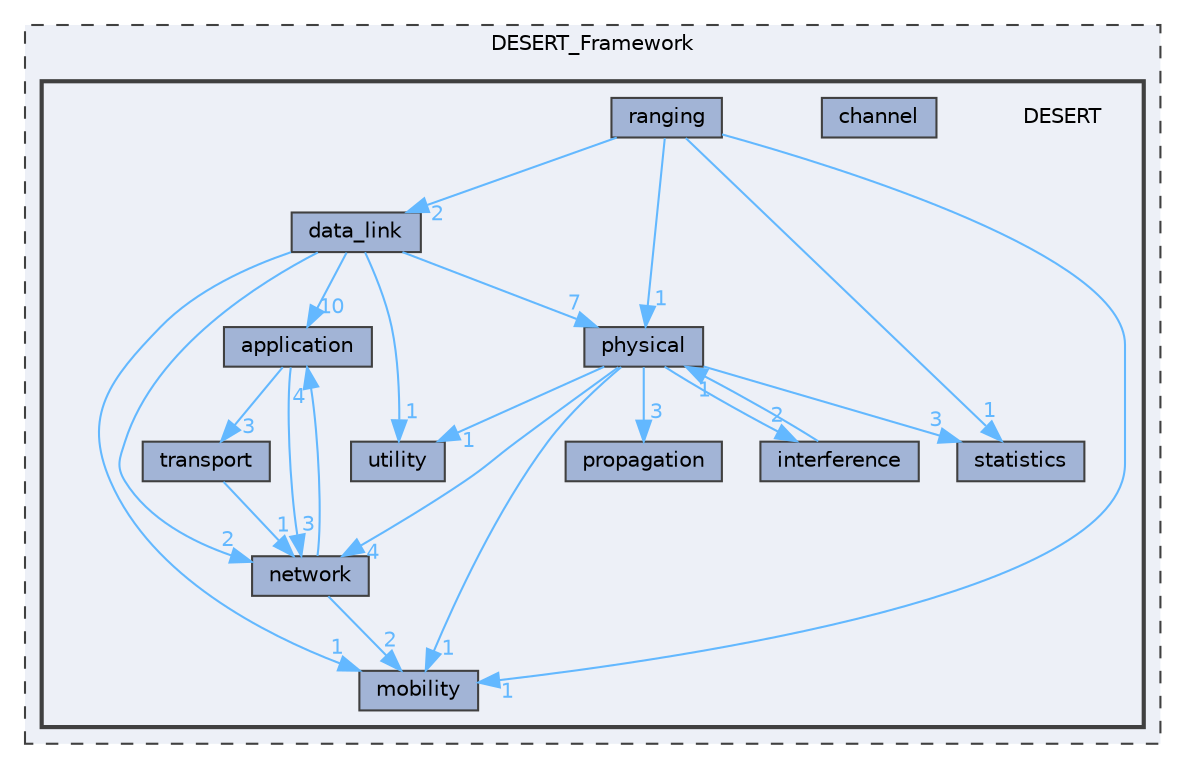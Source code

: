 digraph "DESERT"
{
 // LATEX_PDF_SIZE
  bgcolor="transparent";
  edge [fontname=Helvetica,fontsize=10,labelfontname=Helvetica,labelfontsize=10];
  node [fontname=Helvetica,fontsize=10,shape=box,height=0.2,width=0.4];
  compound=true
  subgraph clusterdir_f005ed4eaea92841740b83a4e0617b95 {
    graph [ bgcolor="#edf0f7", pencolor="grey25", label="DESERT_Framework", fontname=Helvetica,fontsize=10 style="filled,dashed", URL="dir_f005ed4eaea92841740b83a4e0617b95.html",tooltip=""]
  subgraph clusterdir_e7958754c60e4a9db517b80ac9bd8bbf {
    graph [ bgcolor="#edf0f7", pencolor="grey25", label="", fontname=Helvetica,fontsize=10 style="filled,bold", URL="dir_e7958754c60e4a9db517b80ac9bd8bbf.html",tooltip=""]
    dir_e7958754c60e4a9db517b80ac9bd8bbf [shape=plaintext, label="DESERT"];
  dir_b285d5add5de2cf6cecd6895cc1a282d [label="application", fillcolor="#a2b4d6", color="grey25", style="filled", URL="dir_b285d5add5de2cf6cecd6895cc1a282d.html",tooltip=""];
  dir_8ac95ee73b297f858ba739c4bc53bfbe [label="channel", fillcolor="#a2b4d6", color="grey25", style="filled", URL="dir_8ac95ee73b297f858ba739c4bc53bfbe.html",tooltip=""];
  dir_f7bea17b332b01568654fe6fe9b8c8b6 [label="data_link", fillcolor="#a2b4d6", color="grey25", style="filled", URL="dir_f7bea17b332b01568654fe6fe9b8c8b6.html",tooltip=""];
  dir_2c1192a9945f374f7422b8e72de63019 [label="interference", fillcolor="#a2b4d6", color="grey25", style="filled", URL="dir_2c1192a9945f374f7422b8e72de63019.html",tooltip=""];
  dir_741ab5b83fa2a202382e246d38fc7bcc [label="mobility", fillcolor="#a2b4d6", color="grey25", style="filled", URL="dir_741ab5b83fa2a202382e246d38fc7bcc.html",tooltip=""];
  dir_bce92bcee51198345c21c8b524b3c6a2 [label="network", fillcolor="#a2b4d6", color="grey25", style="filled", URL="dir_bce92bcee51198345c21c8b524b3c6a2.html",tooltip=""];
  dir_72e4c916a7f28a58468fd1f36d6e4463 [label="physical", fillcolor="#a2b4d6", color="grey25", style="filled", URL="dir_72e4c916a7f28a58468fd1f36d6e4463.html",tooltip=""];
  dir_a917c7a805e958ac3c702f6fd81d5d90 [label="propagation", fillcolor="#a2b4d6", color="grey25", style="filled", URL="dir_a917c7a805e958ac3c702f6fd81d5d90.html",tooltip=""];
  dir_55b7040d4f040302b9e84bdc394c86d4 [label="ranging", fillcolor="#a2b4d6", color="grey25", style="filled", URL="dir_55b7040d4f040302b9e84bdc394c86d4.html",tooltip=""];
  dir_a15bebb52e7bd92784c7e5175f360e29 [label="statistics", fillcolor="#a2b4d6", color="grey25", style="filled", URL="dir_a15bebb52e7bd92784c7e5175f360e29.html",tooltip=""];
  dir_ab3aa2eec868fc279541b9b5fcbc85e4 [label="transport", fillcolor="#a2b4d6", color="grey25", style="filled", URL="dir_ab3aa2eec868fc279541b9b5fcbc85e4.html",tooltip=""];
  dir_a43ceb1f18007199fece73aadfe16a51 [label="utility", fillcolor="#a2b4d6", color="grey25", style="filled", URL="dir_a43ceb1f18007199fece73aadfe16a51.html",tooltip=""];
  }
  }
  dir_b285d5add5de2cf6cecd6895cc1a282d->dir_bce92bcee51198345c21c8b524b3c6a2 [headlabel="3", labeldistance=1.5 headhref="dir_000000_000011.html" href="dir_000000_000011.html" color="steelblue1" fontcolor="steelblue1"];
  dir_b285d5add5de2cf6cecd6895cc1a282d->dir_ab3aa2eec868fc279541b9b5fcbc85e4 [headlabel="3", labeldistance=1.5 headhref="dir_000000_000028.html" href="dir_000000_000028.html" color="steelblue1" fontcolor="steelblue1"];
  dir_f7bea17b332b01568654fe6fe9b8c8b6->dir_72e4c916a7f28a58468fd1f36d6e4463 [headlabel="7", labeldistance=1.5 headhref="dir_000002_000023.html" href="dir_000002_000023.html" color="steelblue1" fontcolor="steelblue1"];
  dir_f7bea17b332b01568654fe6fe9b8c8b6->dir_a43ceb1f18007199fece73aadfe16a51 [headlabel="1", labeldistance=1.5 headhref="dir_000002_000029.html" href="dir_000002_000029.html" color="steelblue1" fontcolor="steelblue1"];
  dir_f7bea17b332b01568654fe6fe9b8c8b6->dir_bce92bcee51198345c21c8b524b3c6a2 [headlabel="2", labeldistance=1.5 headhref="dir_000002_000011.html" href="dir_000002_000011.html" color="steelblue1" fontcolor="steelblue1"];
  dir_f7bea17b332b01568654fe6fe9b8c8b6->dir_b285d5add5de2cf6cecd6895cc1a282d [headlabel="10", labeldistance=1.5 headhref="dir_000002_000000.html" href="dir_000002_000000.html" color="steelblue1" fontcolor="steelblue1"];
  dir_f7bea17b332b01568654fe6fe9b8c8b6->dir_741ab5b83fa2a202382e246d38fc7bcc [headlabel="1", labeldistance=1.5 headhref="dir_000002_000007.html" href="dir_000002_000007.html" color="steelblue1" fontcolor="steelblue1"];
  dir_2c1192a9945f374f7422b8e72de63019->dir_72e4c916a7f28a58468fd1f36d6e4463 [headlabel="1", labeldistance=1.5 headhref="dir_000006_000023.html" href="dir_000006_000023.html" color="steelblue1" fontcolor="steelblue1"];
  dir_bce92bcee51198345c21c8b524b3c6a2->dir_b285d5add5de2cf6cecd6895cc1a282d [headlabel="4", labeldistance=1.5 headhref="dir_000011_000000.html" href="dir_000011_000000.html" color="steelblue1" fontcolor="steelblue1"];
  dir_bce92bcee51198345c21c8b524b3c6a2->dir_741ab5b83fa2a202382e246d38fc7bcc [headlabel="2", labeldistance=1.5 headhref="dir_000011_000007.html" href="dir_000011_000007.html" color="steelblue1" fontcolor="steelblue1"];
  dir_72e4c916a7f28a58468fd1f36d6e4463->dir_a917c7a805e958ac3c702f6fd81d5d90 [headlabel="3", labeldistance=1.5 headhref="dir_000023_000024.html" href="dir_000023_000024.html" color="steelblue1" fontcolor="steelblue1"];
  dir_72e4c916a7f28a58468fd1f36d6e4463->dir_bce92bcee51198345c21c8b524b3c6a2 [headlabel="4", labeldistance=1.5 headhref="dir_000023_000011.html" href="dir_000023_000011.html" color="steelblue1" fontcolor="steelblue1"];
  dir_72e4c916a7f28a58468fd1f36d6e4463->dir_a15bebb52e7bd92784c7e5175f360e29 [headlabel="3", labeldistance=1.5 headhref="dir_000023_000027.html" href="dir_000023_000027.html" color="steelblue1" fontcolor="steelblue1"];
  dir_72e4c916a7f28a58468fd1f36d6e4463->dir_a43ceb1f18007199fece73aadfe16a51 [headlabel="1", labeldistance=1.5 headhref="dir_000023_000029.html" href="dir_000023_000029.html" color="steelblue1" fontcolor="steelblue1"];
  dir_72e4c916a7f28a58468fd1f36d6e4463->dir_2c1192a9945f374f7422b8e72de63019 [headlabel="2", labeldistance=1.5 headhref="dir_000023_000006.html" href="dir_000023_000006.html" color="steelblue1" fontcolor="steelblue1"];
  dir_72e4c916a7f28a58468fd1f36d6e4463->dir_741ab5b83fa2a202382e246d38fc7bcc [headlabel="1", labeldistance=1.5 headhref="dir_000023_000007.html" href="dir_000023_000007.html" color="steelblue1" fontcolor="steelblue1"];
  dir_55b7040d4f040302b9e84bdc394c86d4->dir_f7bea17b332b01568654fe6fe9b8c8b6 [headlabel="2", labeldistance=1.5 headhref="dir_000025_000002.html" href="dir_000025_000002.html" color="steelblue1" fontcolor="steelblue1"];
  dir_55b7040d4f040302b9e84bdc394c86d4->dir_72e4c916a7f28a58468fd1f36d6e4463 [headlabel="1", labeldistance=1.5 headhref="dir_000025_000023.html" href="dir_000025_000023.html" color="steelblue1" fontcolor="steelblue1"];
  dir_55b7040d4f040302b9e84bdc394c86d4->dir_741ab5b83fa2a202382e246d38fc7bcc [headlabel="1", labeldistance=1.5 headhref="dir_000025_000007.html" href="dir_000025_000007.html" color="steelblue1" fontcolor="steelblue1"];
  dir_55b7040d4f040302b9e84bdc394c86d4->dir_a15bebb52e7bd92784c7e5175f360e29 [headlabel="1", labeldistance=1.5 headhref="dir_000025_000027.html" href="dir_000025_000027.html" color="steelblue1" fontcolor="steelblue1"];
  dir_ab3aa2eec868fc279541b9b5fcbc85e4->dir_bce92bcee51198345c21c8b524b3c6a2 [headlabel="1", labeldistance=1.5 headhref="dir_000028_000011.html" href="dir_000028_000011.html" color="steelblue1" fontcolor="steelblue1"];
}
